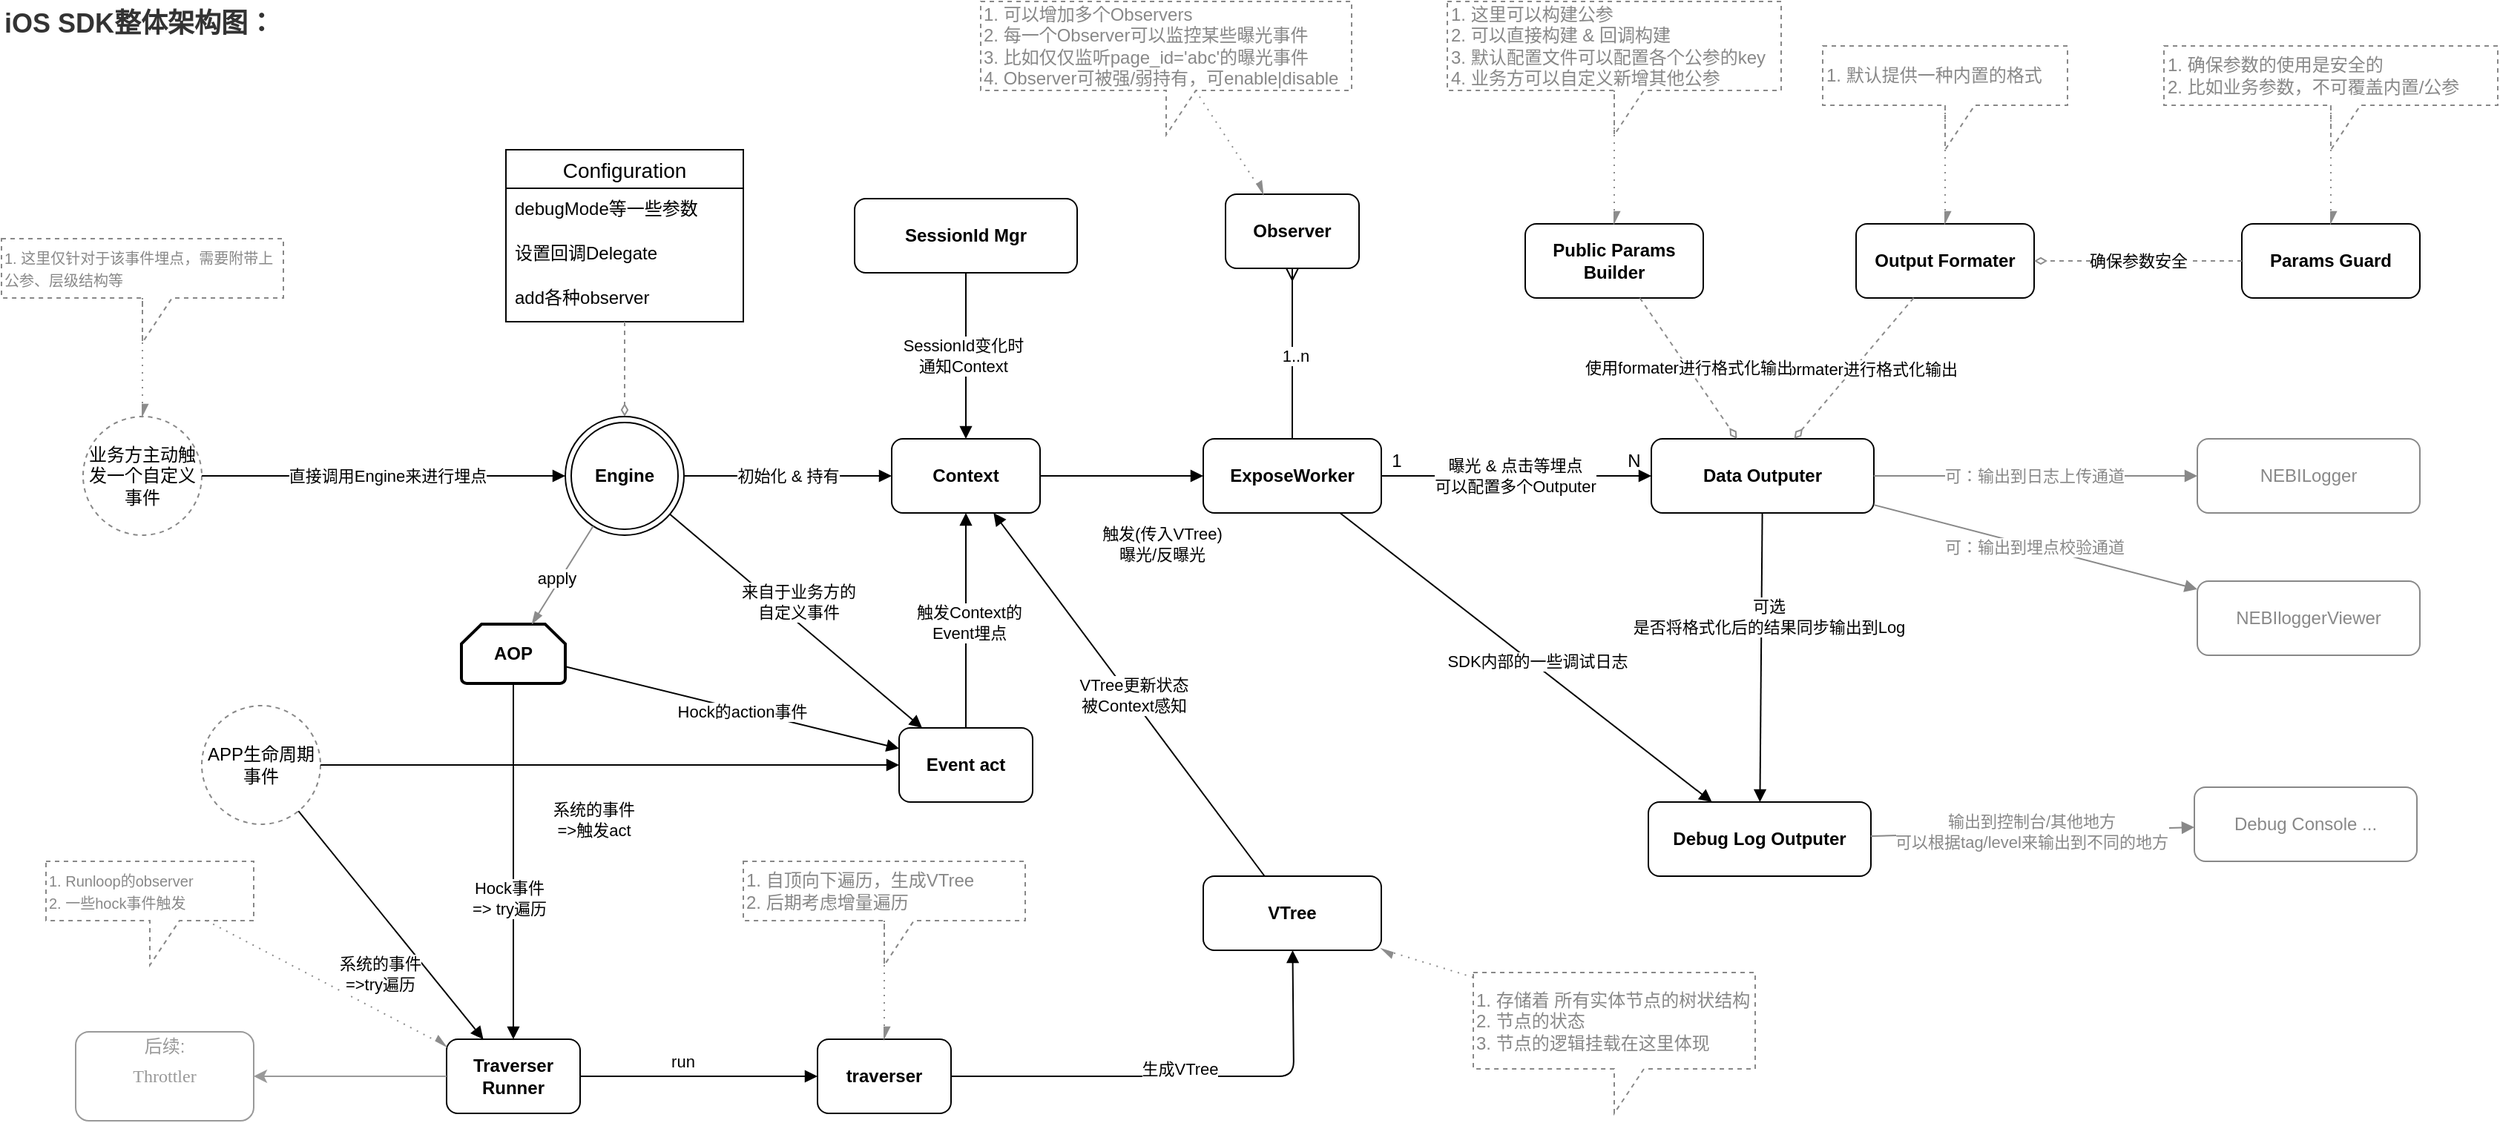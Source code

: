 <mxfile version="14.4.4" type="github">
  <diagram id="Fw7ZkmO-Fz_IXCNn4WgB" name="Page-1">
    <mxGraphModel dx="2858" dy="2300" grid="1" gridSize="10" guides="1" tooltips="1" connect="1" arrows="1" fold="1" page="1" pageScale="1" pageWidth="827" pageHeight="1169" math="0" shadow="0">
      <root>
        <mxCell id="0" />
        <mxCell id="1" parent="0" />
        <mxCell id="-9IPMKyI9ktzAvCkotJi-9" value="&lt;b&gt;Engine&lt;/b&gt;" style="ellipse;shape=doubleEllipse;whiteSpace=wrap;html=1;aspect=fixed;" parent="1" vertex="1">
          <mxGeometry x="180" y="150" width="80" height="80" as="geometry" />
        </mxCell>
        <mxCell id="-9IPMKyI9ktzAvCkotJi-31" value="Configuration" style="swimlane;fontStyle=0;childLayout=stackLayout;horizontal=1;startSize=26;horizontalStack=0;resizeParent=1;resizeParentMax=0;resizeLast=0;collapsible=1;marginBottom=0;align=center;fontSize=14;" parent="1" vertex="1">
          <mxGeometry x="140" y="-30" width="160" height="116" as="geometry">
            <mxRectangle x="130" y="-30" width="120" height="26" as="alternateBounds" />
          </mxGeometry>
        </mxCell>
        <mxCell id="-9IPMKyI9ktzAvCkotJi-32" value="debugMode等一些参数" style="text;strokeColor=none;fillColor=none;spacingLeft=4;spacingRight=4;overflow=hidden;rotatable=0;points=[[0,0.5],[1,0.5]];portConstraint=eastwest;fontSize=12;" parent="-9IPMKyI9ktzAvCkotJi-31" vertex="1">
          <mxGeometry y="26" width="160" height="30" as="geometry" />
        </mxCell>
        <mxCell id="-9IPMKyI9ktzAvCkotJi-33" value="设置回调Delegate" style="text;strokeColor=none;fillColor=none;spacingLeft=4;spacingRight=4;overflow=hidden;rotatable=0;points=[[0,0.5],[1,0.5]];portConstraint=eastwest;fontSize=12;" parent="-9IPMKyI9ktzAvCkotJi-31" vertex="1">
          <mxGeometry y="56" width="160" height="30" as="geometry" />
        </mxCell>
        <mxCell id="-9IPMKyI9ktzAvCkotJi-34" value="add各种observer" style="text;strokeColor=none;fillColor=none;spacingLeft=4;spacingRight=4;overflow=hidden;rotatable=0;points=[[0,0.5],[1,0.5]];portConstraint=eastwest;fontSize=12;" parent="-9IPMKyI9ktzAvCkotJi-31" vertex="1">
          <mxGeometry y="86" width="160" height="30" as="geometry" />
        </mxCell>
        <mxCell id="-9IPMKyI9ktzAvCkotJi-35" value="" style="endArrow=diamondThin;html=1;dashed=1;endFill=0;strokeColor=#8C8C8C;" parent="1" source="-9IPMKyI9ktzAvCkotJi-31" target="-9IPMKyI9ktzAvCkotJi-9" edge="1">
          <mxGeometry width="50" height="50" relative="1" as="geometry">
            <mxPoint x="300" y="320" as="sourcePoint" />
            <mxPoint x="350" y="270" as="targetPoint" />
          </mxGeometry>
        </mxCell>
        <mxCell id="-9IPMKyI9ktzAvCkotJi-37" value="&lt;b&gt;Observer&lt;/b&gt;" style="rounded=1;whiteSpace=wrap;html=1;" parent="1" vertex="1">
          <mxGeometry x="625" width="90" height="50" as="geometry" />
        </mxCell>
        <mxCell id="-9IPMKyI9ktzAvCkotJi-39" value="&lt;b&gt;AOP&lt;/b&gt;" style="strokeWidth=2;html=1;shape=mxgraph.flowchart.loop_limit;whiteSpace=wrap;" parent="1" vertex="1">
          <mxGeometry x="110" y="290" width="70" height="40" as="geometry" />
        </mxCell>
        <mxCell id="-9IPMKyI9ktzAvCkotJi-40" value="" style="endArrow=blockThin;html=1;endFill=1;strokeColor=#8C8C8C;" parent="1" source="-9IPMKyI9ktzAvCkotJi-9" target="-9IPMKyI9ktzAvCkotJi-39" edge="1">
          <mxGeometry width="50" height="50" relative="1" as="geometry">
            <mxPoint x="310" y="276" as="sourcePoint" />
            <mxPoint x="310" y="380" as="targetPoint" />
          </mxGeometry>
        </mxCell>
        <mxCell id="-9IPMKyI9ktzAvCkotJi-41" value="apply" style="edgeLabel;html=1;align=center;verticalAlign=middle;resizable=0;points=[];" parent="-9IPMKyI9ktzAvCkotJi-40" vertex="1" connectable="0">
          <mxGeometry x="0.199" y="2" relative="1" as="geometry">
            <mxPoint x="-2" y="-5.83" as="offset" />
          </mxGeometry>
        </mxCell>
        <mxCell id="-9IPMKyI9ktzAvCkotJi-42" value="&lt;b&gt;traverser&lt;/b&gt;" style="rounded=1;whiteSpace=wrap;html=1;" parent="1" vertex="1">
          <mxGeometry x="350" y="570" width="90" height="50" as="geometry" />
        </mxCell>
        <mxCell id="-9IPMKyI9ktzAvCkotJi-45" value="&lt;b&gt;Traverser&lt;br&gt;Runner&lt;/b&gt;" style="rounded=1;whiteSpace=wrap;html=1;" parent="1" vertex="1">
          <mxGeometry x="100" y="570" width="90" height="50" as="geometry" />
        </mxCell>
        <mxCell id="-9IPMKyI9ktzAvCkotJi-46" value="&lt;font color=&quot;#888888&quot; style=&quot;font-size: 10px&quot;&gt;1. Runloop的observer&lt;br style=&quot;font-size: 10px&quot;&gt;2. 一些hock事件触发&lt;/font&gt;" style="shape=callout;whiteSpace=wrap;html=1;perimeter=calloutPerimeter;align=left;dashed=1;strokeColor=#888888;" parent="1" vertex="1">
          <mxGeometry x="-170" y="450" width="140" height="70" as="geometry" />
        </mxCell>
        <mxCell id="-9IPMKyI9ktzAvCkotJi-47" value="" style="endArrow=async;html=1;dashed=1;endFill=1;strokeColor=#8C8C8C;dashPattern=1 4;" parent="1" source="-9IPMKyI9ktzAvCkotJi-46" target="-9IPMKyI9ktzAvCkotJi-45" edge="1">
          <mxGeometry width="50" height="50" relative="1" as="geometry">
            <mxPoint x="-200" y="450" as="sourcePoint" />
            <mxPoint x="-200" y="544" as="targetPoint" />
          </mxGeometry>
        </mxCell>
        <mxCell id="-9IPMKyI9ktzAvCkotJi-48" value="" style="endArrow=block;html=1;endFill=1;" parent="1" source="-9IPMKyI9ktzAvCkotJi-39" target="-9IPMKyI9ktzAvCkotJi-45" edge="1">
          <mxGeometry width="50" height="50" relative="1" as="geometry">
            <mxPoint x="430" y="390" as="sourcePoint" />
            <mxPoint x="480" y="340" as="targetPoint" />
          </mxGeometry>
        </mxCell>
        <mxCell id="-9IPMKyI9ktzAvCkotJi-62" value="Hock事件&lt;br&gt;=&amp;gt; try遍历" style="edgeLabel;html=1;align=center;verticalAlign=middle;resizable=0;points=[];" parent="-9IPMKyI9ktzAvCkotJi-48" vertex="1" connectable="0">
          <mxGeometry x="0.059" y="-1" relative="1" as="geometry">
            <mxPoint x="-2.31" y="17.33" as="offset" />
          </mxGeometry>
        </mxCell>
        <mxCell id="-9IPMKyI9ktzAvCkotJi-50" value="APP生命周期事件" style="ellipse;whiteSpace=wrap;html=1;aspect=fixed;dashed=1;strokeColor=#888888;" parent="1" vertex="1">
          <mxGeometry x="-65" y="345" width="80" height="80" as="geometry" />
        </mxCell>
        <mxCell id="-9IPMKyI9ktzAvCkotJi-51" value="" style="endArrow=block;html=1;endFill=1;" parent="1" source="-9IPMKyI9ktzAvCkotJi-50" target="-9IPMKyI9ktzAvCkotJi-45" edge="1">
          <mxGeometry width="50" height="50" relative="1" as="geometry">
            <mxPoint x="365" y="260" as="sourcePoint" />
            <mxPoint x="365" y="430" as="targetPoint" />
          </mxGeometry>
        </mxCell>
        <mxCell id="-9IPMKyI9ktzAvCkotJi-63" value="系统的事件&lt;br&gt;=&amp;gt;try遍历" style="edgeLabel;html=1;align=center;verticalAlign=middle;resizable=0;points=[];" parent="-9IPMKyI9ktzAvCkotJi-51" vertex="1" connectable="0">
          <mxGeometry x="-0.457" y="2" relative="1" as="geometry">
            <mxPoint x="19.08" y="69" as="offset" />
          </mxGeometry>
        </mxCell>
        <mxCell id="-9IPMKyI9ktzAvCkotJi-52" value="" style="endArrow=block;html=1;endFill=1;" parent="1" source="-9IPMKyI9ktzAvCkotJi-45" target="-9IPMKyI9ktzAvCkotJi-42" edge="1">
          <mxGeometry width="50" height="50" relative="1" as="geometry">
            <mxPoint x="540" y="490" as="sourcePoint" />
            <mxPoint x="540" y="660" as="targetPoint" />
          </mxGeometry>
        </mxCell>
        <mxCell id="-9IPMKyI9ktzAvCkotJi-61" value="run" style="edgeLabel;html=1;align=center;verticalAlign=middle;resizable=0;points=[];" parent="-9IPMKyI9ktzAvCkotJi-52" vertex="1" connectable="0">
          <mxGeometry x="-0.139" y="-1" relative="1" as="geometry">
            <mxPoint y="-11" as="offset" />
          </mxGeometry>
        </mxCell>
        <mxCell id="-9IPMKyI9ktzAvCkotJi-53" value="&lt;font color=&quot;#888888&quot;&gt;1. 自顶向下遍历，生成VTree&lt;br&gt;2. 后期考虑增量遍历&lt;br&gt;&lt;/font&gt;" style="shape=callout;whiteSpace=wrap;html=1;perimeter=calloutPerimeter;align=left;dashed=1;strokeColor=#888888;" parent="1" vertex="1">
          <mxGeometry x="300" y="450" width="190" height="70" as="geometry" />
        </mxCell>
        <mxCell id="-9IPMKyI9ktzAvCkotJi-54" value="" style="endArrow=async;html=1;dashed=1;endFill=1;strokeColor=#8C8C8C;dashPattern=1 4;" parent="1" source="-9IPMKyI9ktzAvCkotJi-53" target="-9IPMKyI9ktzAvCkotJi-42" edge="1">
          <mxGeometry width="50" height="50" relative="1" as="geometry">
            <mxPoint x="69.998" y="530" as="sourcePoint" />
            <mxPoint x="303.18" y="620" as="targetPoint" />
          </mxGeometry>
        </mxCell>
        <mxCell id="-9IPMKyI9ktzAvCkotJi-91" value="" style="edgeStyle=orthogonalEdgeStyle;rounded=0;orthogonalLoop=1;jettySize=auto;html=1;endArrow=ERmany;endFill=0;strokeColor=#000000;" parent="1" source="ZJUZ4eZtSbDHKU7JVQRD-1" target="-9IPMKyI9ktzAvCkotJi-37" edge="1">
          <mxGeometry relative="1" as="geometry" />
        </mxCell>
        <mxCell id="-9IPMKyI9ktzAvCkotJi-95" value="1..n" style="edgeLabel;html=1;align=center;verticalAlign=middle;resizable=0;points=[];" parent="-9IPMKyI9ktzAvCkotJi-91" vertex="1" connectable="0">
          <mxGeometry x="-0.027" y="-2" relative="1" as="geometry">
            <mxPoint as="offset" />
          </mxGeometry>
        </mxCell>
        <mxCell id="-9IPMKyI9ktzAvCkotJi-55" value="&lt;b&gt;VTree&lt;/b&gt;" style="rounded=1;whiteSpace=wrap;html=1;" parent="1" vertex="1">
          <mxGeometry x="610" y="460" width="120" height="50" as="geometry" />
        </mxCell>
        <mxCell id="-9IPMKyI9ktzAvCkotJi-56" value="" style="endArrow=block;html=1;endFill=1;" parent="1" source="-9IPMKyI9ktzAvCkotJi-42" target="-9IPMKyI9ktzAvCkotJi-55" edge="1">
          <mxGeometry width="50" height="50" relative="1" as="geometry">
            <mxPoint x="530" y="510" as="sourcePoint" />
            <mxPoint x="530" y="640" as="targetPoint" />
            <Array as="points">
              <mxPoint x="671" y="595" />
            </Array>
          </mxGeometry>
        </mxCell>
        <mxCell id="-9IPMKyI9ktzAvCkotJi-60" value="生成VTree" style="edgeLabel;html=1;align=center;verticalAlign=middle;resizable=0;points=[];" parent="-9IPMKyI9ktzAvCkotJi-56" vertex="1" connectable="0">
          <mxGeometry x="-0.011" y="-2" relative="1" as="geometry">
            <mxPoint x="-3" y="-7" as="offset" />
          </mxGeometry>
        </mxCell>
        <mxCell id="-9IPMKyI9ktzAvCkotJi-57" value="&lt;b&gt;Context&lt;/b&gt;" style="rounded=1;whiteSpace=wrap;html=1;" parent="1" vertex="1">
          <mxGeometry x="400" y="165" width="100" height="50" as="geometry" />
        </mxCell>
        <mxCell id="-9IPMKyI9ktzAvCkotJi-58" value="" style="endArrow=block;html=1;endFill=1;entryX=0;entryY=0.5;entryDx=0;entryDy=0;" parent="1" source="-9IPMKyI9ktzAvCkotJi-9" target="-9IPMKyI9ktzAvCkotJi-57" edge="1">
          <mxGeometry width="50" height="50" relative="1" as="geometry">
            <mxPoint x="290" y="300" as="sourcePoint" />
            <mxPoint x="290" y="430" as="targetPoint" />
          </mxGeometry>
        </mxCell>
        <mxCell id="-9IPMKyI9ktzAvCkotJi-59" value="初始化 &amp;amp; 持有" style="edgeLabel;html=1;align=center;verticalAlign=middle;resizable=0;points=[];" parent="-9IPMKyI9ktzAvCkotJi-58" vertex="1" connectable="0">
          <mxGeometry x="0.1" y="1" relative="1" as="geometry">
            <mxPoint x="-7" y="1" as="offset" />
          </mxGeometry>
        </mxCell>
        <mxCell id="-9IPMKyI9ktzAvCkotJi-67" value="" style="endArrow=block;html=1;endFill=1;" parent="1" source="-9IPMKyI9ktzAvCkotJi-55" target="-9IPMKyI9ktzAvCkotJi-57" edge="1">
          <mxGeometry width="50" height="50" relative="1" as="geometry">
            <mxPoint x="600.003" y="620" as="sourcePoint" />
            <mxPoint x="510" y="480" as="targetPoint" />
            <Array as="points" />
          </mxGeometry>
        </mxCell>
        <mxCell id="-9IPMKyI9ktzAvCkotJi-68" value="VTree更新状态&lt;br&gt;被Context感知" style="edgeLabel;html=1;align=center;verticalAlign=middle;resizable=0;points=[];" parent="-9IPMKyI9ktzAvCkotJi-67" vertex="1" connectable="0">
          <mxGeometry x="-0.011" y="-2" relative="1" as="geometry">
            <mxPoint as="offset" />
          </mxGeometry>
        </mxCell>
        <mxCell id="-9IPMKyI9ktzAvCkotJi-69" value="&lt;font color=&quot;#888888&quot;&gt;1. 存储着 所有实体节点的树状结构2. 节点的状态&lt;br&gt;3. 节点的逻辑挂载在这里体现&lt;br&gt;&lt;/font&gt;" style="shape=callout;whiteSpace=wrap;html=1;perimeter=calloutPerimeter;align=left;dashed=1;strokeColor=#888888;" parent="1" vertex="1">
          <mxGeometry x="792" y="525" width="190" height="95" as="geometry" />
        </mxCell>
        <mxCell id="-9IPMKyI9ktzAvCkotJi-70" value="" style="endArrow=async;html=1;dashed=1;endFill=1;strokeColor=#8C8C8C;dashPattern=1 4;" parent="1" source="-9IPMKyI9ktzAvCkotJi-69" target="-9IPMKyI9ktzAvCkotJi-55" edge="1">
          <mxGeometry width="50" height="50" relative="1" as="geometry">
            <mxPoint x="689" y="440" as="sourcePoint" />
            <mxPoint x="785" y="600" as="targetPoint" />
          </mxGeometry>
        </mxCell>
        <mxCell id="-9IPMKyI9ktzAvCkotJi-72" value="&lt;b&gt;Data Outputer&lt;/b&gt;" style="rounded=1;whiteSpace=wrap;html=1;" parent="1" vertex="1">
          <mxGeometry x="912" y="165" width="150" height="50" as="geometry" />
        </mxCell>
        <mxCell id="-9IPMKyI9ktzAvCkotJi-73" value="" style="endArrow=block;html=1;endFill=1;" parent="1" source="ZJUZ4eZtSbDHKU7JVQRD-1" target="-9IPMKyI9ktzAvCkotJi-72" edge="1">
          <mxGeometry width="50" height="50" relative="1" as="geometry">
            <mxPoint x="570" y="230" as="sourcePoint" />
            <mxPoint x="570" y="435" as="targetPoint" />
          </mxGeometry>
        </mxCell>
        <mxCell id="-9IPMKyI9ktzAvCkotJi-74" value="曝光 &amp;amp; 点击等埋点&lt;br&gt;可以配置多个Outputer" style="edgeLabel;html=1;align=center;verticalAlign=middle;resizable=0;points=[];" parent="-9IPMKyI9ktzAvCkotJi-73" vertex="1" connectable="0">
          <mxGeometry x="-0.011" y="-2" relative="1" as="geometry">
            <mxPoint y="-2" as="offset" />
          </mxGeometry>
        </mxCell>
        <mxCell id="-9IPMKyI9ktzAvCkotJi-76" value="&lt;b&gt;Output Formater&lt;/b&gt;" style="rounded=1;whiteSpace=wrap;html=1;" parent="1" vertex="1">
          <mxGeometry x="1050" y="20" width="120" height="50" as="geometry" />
        </mxCell>
        <mxCell id="-9IPMKyI9ktzAvCkotJi-79" value="使用formater进行格式化输出" style="endArrow=diamondThin;html=1;dashed=1;endFill=0;strokeColor=#8C8C8C;" parent="1" source="-9IPMKyI9ktzAvCkotJi-76" target="-9IPMKyI9ktzAvCkotJi-72" edge="1">
          <mxGeometry width="50" height="50" relative="1" as="geometry">
            <mxPoint x="842" y="50" as="sourcePoint" />
            <mxPoint x="842" y="114" as="targetPoint" />
          </mxGeometry>
        </mxCell>
        <mxCell id="-9IPMKyI9ktzAvCkotJi-82" value="&lt;b&gt;Event act&lt;/b&gt;" style="rounded=1;whiteSpace=wrap;html=1;" parent="1" vertex="1">
          <mxGeometry x="405" y="360" width="90" height="50" as="geometry" />
        </mxCell>
        <mxCell id="-9IPMKyI9ktzAvCkotJi-83" value="" style="endArrow=block;html=1;endFill=1;" parent="1" source="-9IPMKyI9ktzAvCkotJi-39" target="-9IPMKyI9ktzAvCkotJi-82" edge="1">
          <mxGeometry width="50" height="50" relative="1" as="geometry">
            <mxPoint x="215" y="340" as="sourcePoint" />
            <mxPoint x="215" y="430" as="targetPoint" />
          </mxGeometry>
        </mxCell>
        <mxCell id="-9IPMKyI9ktzAvCkotJi-84" value="Hock的action事件" style="edgeLabel;html=1;align=center;verticalAlign=middle;resizable=0;points=[];" parent="-9IPMKyI9ktzAvCkotJi-83" vertex="1" connectable="0">
          <mxGeometry x="0.059" y="-1" relative="1" as="geometry">
            <mxPoint as="offset" />
          </mxGeometry>
        </mxCell>
        <mxCell id="-9IPMKyI9ktzAvCkotJi-86" value="" style="endArrow=block;html=1;endFill=1;" parent="1" source="-9IPMKyI9ktzAvCkotJi-50" target="-9IPMKyI9ktzAvCkotJi-82" edge="1">
          <mxGeometry width="50" height="50" relative="1" as="geometry">
            <mxPoint x="10.001" y="230.003" as="sourcePoint" />
            <mxPoint x="132.255" y="316.77" as="targetPoint" />
            <Array as="points" />
          </mxGeometry>
        </mxCell>
        <mxCell id="-9IPMKyI9ktzAvCkotJi-87" value="系统的事件&lt;br&gt;=&amp;gt;触发act" style="edgeLabel;html=1;align=center;verticalAlign=middle;resizable=0;points=[];" parent="-9IPMKyI9ktzAvCkotJi-86" vertex="1" connectable="0">
          <mxGeometry x="-0.457" y="2" relative="1" as="geometry">
            <mxPoint x="77.89" y="39.23" as="offset" />
          </mxGeometry>
        </mxCell>
        <mxCell id="-9IPMKyI9ktzAvCkotJi-88" value="" style="endArrow=block;html=1;endFill=1;" parent="1" source="-9IPMKyI9ktzAvCkotJi-82" target="-9IPMKyI9ktzAvCkotJi-57" edge="1">
          <mxGeometry width="50" height="50" relative="1" as="geometry">
            <mxPoint x="460" y="610" as="sourcePoint" />
            <mxPoint x="460" y="225" as="targetPoint" />
          </mxGeometry>
        </mxCell>
        <mxCell id="-9IPMKyI9ktzAvCkotJi-89" value="触发Context的&lt;br&gt;Event埋点" style="edgeLabel;html=1;align=center;verticalAlign=middle;resizable=0;points=[];" parent="-9IPMKyI9ktzAvCkotJi-88" vertex="1" connectable="0">
          <mxGeometry x="-0.011" y="-2" relative="1" as="geometry">
            <mxPoint as="offset" />
          </mxGeometry>
        </mxCell>
        <mxCell id="-9IPMKyI9ktzAvCkotJi-96" value="&lt;font color=&quot;#888888&quot;&gt;1. 可以增加多个Observers&lt;br&gt;2. 每一个Observer可以监控某些曝光事件&lt;br&gt;3. 比如仅仅监听page_id=&#39;abc&#39;的曝光事件&lt;br&gt;4. Observer可被强/弱持有，可enable|disable&lt;br&gt;&lt;/font&gt;" style="shape=callout;whiteSpace=wrap;html=1;perimeter=calloutPerimeter;align=left;dashed=1;strokeColor=#888888;" parent="1" vertex="1">
          <mxGeometry x="460" y="-130" width="250" height="90" as="geometry" />
        </mxCell>
        <mxCell id="-9IPMKyI9ktzAvCkotJi-97" value="" style="endArrow=async;html=1;dashed=1;endFill=1;strokeColor=#8C8C8C;dashPattern=1 4;" parent="1" source="-9IPMKyI9ktzAvCkotJi-96" target="-9IPMKyI9ktzAvCkotJi-37" edge="1">
          <mxGeometry width="50" height="50" relative="1" as="geometry">
            <mxPoint x="30" y="639.545" as="sourcePoint" />
            <mxPoint x="105" y="639.186" as="targetPoint" />
          </mxGeometry>
        </mxCell>
        <mxCell id="-9IPMKyI9ktzAvCkotJi-98" value="&lt;b&gt;Public Params &lt;br&gt;Builder&lt;/b&gt;" style="rounded=1;whiteSpace=wrap;html=1;" parent="1" vertex="1">
          <mxGeometry x="827" y="20" width="120" height="50" as="geometry" />
        </mxCell>
        <mxCell id="-9IPMKyI9ktzAvCkotJi-99" value="&lt;font color=&quot;#888888&quot;&gt;1. 这里可以构建公参&lt;br&gt;2. 可以直接构建 &amp;amp; 回调构建&lt;br&gt;3. 默认配置文件可以配置各个公参的key&lt;br&gt;4. 业务方可以自定义新增其他公参&lt;br&gt;&lt;/font&gt;" style="shape=callout;whiteSpace=wrap;html=1;perimeter=calloutPerimeter;align=left;dashed=1;strokeColor=#888888;" parent="1" vertex="1">
          <mxGeometry x="774.5" y="-130" width="225" height="90" as="geometry" />
        </mxCell>
        <mxCell id="-9IPMKyI9ktzAvCkotJi-100" value="" style="endArrow=async;html=1;dashed=1;endFill=1;strokeColor=#8C8C8C;dashPattern=1 4;" parent="1" source="-9IPMKyI9ktzAvCkotJi-99" target="-9IPMKyI9ktzAvCkotJi-98" edge="1">
          <mxGeometry width="50" height="50" relative="1" as="geometry">
            <mxPoint x="1441.663" y="150" as="sourcePoint" />
            <mxPoint x="1381.997" y="195" as="targetPoint" />
          </mxGeometry>
        </mxCell>
        <mxCell id="-9IPMKyI9ktzAvCkotJi-101" value="使用formater进行格式化输出" style="endArrow=diamondThin;html=1;dashed=1;endFill=0;strokeColor=#8C8C8C;" parent="1" source="-9IPMKyI9ktzAvCkotJi-98" target="-9IPMKyI9ktzAvCkotJi-72" edge="1">
          <mxGeometry width="50" height="50" relative="1" as="geometry">
            <mxPoint x="1007" y="80" as="sourcePoint" />
            <mxPoint x="1007" y="175" as="targetPoint" />
          </mxGeometry>
        </mxCell>
        <mxCell id="-9IPMKyI9ktzAvCkotJi-102" value="&lt;b&gt;Debug Log Outputer&lt;/b&gt;" style="rounded=1;whiteSpace=wrap;html=1;" parent="1" vertex="1">
          <mxGeometry x="910" y="410" width="150" height="50" as="geometry" />
        </mxCell>
        <mxCell id="-9IPMKyI9ktzAvCkotJi-103" value="" style="endArrow=block;html=1;endFill=1;" parent="1" source="ZJUZ4eZtSbDHKU7JVQRD-1" target="-9IPMKyI9ktzAvCkotJi-102" edge="1">
          <mxGeometry width="50" height="50" relative="1" as="geometry">
            <mxPoint x="460" y="269.58" as="sourcePoint" />
            <mxPoint x="620" y="269.58" as="targetPoint" />
          </mxGeometry>
        </mxCell>
        <mxCell id="-9IPMKyI9ktzAvCkotJi-104" value="SDK内部的一些调试日志" style="edgeLabel;html=1;align=center;verticalAlign=middle;resizable=0;points=[];" parent="-9IPMKyI9ktzAvCkotJi-103" vertex="1" connectable="0">
          <mxGeometry x="-0.011" y="-2" relative="1" as="geometry">
            <mxPoint x="9.52" y="1.33" as="offset" />
          </mxGeometry>
        </mxCell>
        <mxCell id="-9IPMKyI9ktzAvCkotJi-106" value="&lt;font color=&quot;#888888&quot;&gt;1. 默认提供一种内置的格式&lt;br&gt;&lt;/font&gt;" style="shape=callout;whiteSpace=wrap;html=1;perimeter=calloutPerimeter;align=left;dashed=1;strokeColor=#888888;" parent="1" vertex="1">
          <mxGeometry x="1027.5" y="-100" width="165" height="70" as="geometry" />
        </mxCell>
        <mxCell id="-9IPMKyI9ktzAvCkotJi-107" value="" style="endArrow=async;html=1;dashed=1;endFill=1;strokeColor=#8C8C8C;dashPattern=1 4;" parent="1" source="-9IPMKyI9ktzAvCkotJi-106" target="-9IPMKyI9ktzAvCkotJi-76" edge="1">
          <mxGeometry width="50" height="50" relative="1" as="geometry">
            <mxPoint x="1232" y="-40.0" as="sourcePoint" />
            <mxPoint x="1232" y="30" as="targetPoint" />
          </mxGeometry>
        </mxCell>
        <mxCell id="-9IPMKyI9ktzAvCkotJi-108" value="N" style="text;html=1;align=center;verticalAlign=middle;resizable=0;points=[];autosize=1;" parent="1" vertex="1">
          <mxGeometry x="890" y="170" width="20" height="20" as="geometry" />
        </mxCell>
        <mxCell id="-9IPMKyI9ktzAvCkotJi-110" value="1" style="text;html=1;align=center;verticalAlign=middle;resizable=0;points=[];autosize=1;" parent="1" vertex="1">
          <mxGeometry x="730" y="170" width="20" height="20" as="geometry" />
        </mxCell>
        <mxCell id="-9IPMKyI9ktzAvCkotJi-111" value="&lt;b&gt;SessionId Mgr&lt;/b&gt;" style="rounded=1;whiteSpace=wrap;html=1;" parent="1" vertex="1">
          <mxGeometry x="375" y="3" width="150" height="50" as="geometry" />
        </mxCell>
        <mxCell id="-9IPMKyI9ktzAvCkotJi-112" value="" style="endArrow=block;html=1;endFill=1;" parent="1" source="-9IPMKyI9ktzAvCkotJi-111" target="-9IPMKyI9ktzAvCkotJi-57" edge="1">
          <mxGeometry width="50" height="50" relative="1" as="geometry">
            <mxPoint x="550" y="495" as="sourcePoint" />
            <mxPoint x="550" y="110" as="targetPoint" />
          </mxGeometry>
        </mxCell>
        <mxCell id="-9IPMKyI9ktzAvCkotJi-113" value="SessionId变化时&lt;br&gt;通知Context" style="edgeLabel;html=1;align=center;verticalAlign=middle;resizable=0;points=[];" parent="-9IPMKyI9ktzAvCkotJi-112" vertex="1" connectable="0">
          <mxGeometry x="-0.011" y="-2" relative="1" as="geometry">
            <mxPoint as="offset" />
          </mxGeometry>
        </mxCell>
        <mxCell id="-9IPMKyI9ktzAvCkotJi-114" value="&lt;b&gt;Params Guard&lt;br&gt;&lt;/b&gt;" style="rounded=1;whiteSpace=wrap;html=1;" parent="1" vertex="1">
          <mxGeometry x="1310" y="20" width="120" height="50" as="geometry" />
        </mxCell>
        <mxCell id="-9IPMKyI9ktzAvCkotJi-115" value="&lt;font color=&quot;#888888&quot;&gt;1. 确保参数的使用是安全的&lt;br&gt;2. 比如业务参数，不可覆盖内置/公参&lt;br&gt;&lt;/font&gt;" style="shape=callout;whiteSpace=wrap;html=1;perimeter=calloutPerimeter;align=left;dashed=1;strokeColor=#888888;" parent="1" vertex="1">
          <mxGeometry x="1257.5" y="-100" width="225" height="70" as="geometry" />
        </mxCell>
        <mxCell id="-9IPMKyI9ktzAvCkotJi-116" value="确保参数安全" style="endArrow=diamondThin;html=1;dashed=1;endFill=0;strokeColor=#8C8C8C;" parent="1" source="-9IPMKyI9ktzAvCkotJi-114" target="-9IPMKyI9ktzAvCkotJi-76" edge="1">
          <mxGeometry width="50" height="50" relative="1" as="geometry">
            <mxPoint x="1198.379" y="80" as="sourcePoint" />
            <mxPoint x="1070.621" y="175" as="targetPoint" />
          </mxGeometry>
        </mxCell>
        <mxCell id="-9IPMKyI9ktzAvCkotJi-117" value="" style="endArrow=async;html=1;dashed=1;endFill=1;strokeColor=#8C8C8C;dashPattern=1 4;" parent="1" source="-9IPMKyI9ktzAvCkotJi-115" target="-9IPMKyI9ktzAvCkotJi-114" edge="1">
          <mxGeometry width="50" height="50" relative="1" as="geometry">
            <mxPoint x="1222" y="-50.0" as="sourcePoint" />
            <mxPoint x="1222" y="20" as="targetPoint" />
          </mxGeometry>
        </mxCell>
        <mxCell id="-9IPMKyI9ktzAvCkotJi-118" value="&lt;font color=&quot;#888888&quot;&gt;NEBILogger&lt;/font&gt;" style="rounded=1;whiteSpace=wrap;html=1;strokeColor=#888888;" parent="1" vertex="1">
          <mxGeometry x="1280" y="165" width="150" height="50" as="geometry" />
        </mxCell>
        <mxCell id="-9IPMKyI9ktzAvCkotJi-120" value="" style="endArrow=block;html=1;endFill=1;strokeColor=#888888;" parent="1" source="-9IPMKyI9ktzAvCkotJi-72" target="-9IPMKyI9ktzAvCkotJi-118" edge="1">
          <mxGeometry width="50" height="50" relative="1" as="geometry">
            <mxPoint x="1312" y="280.719" as="sourcePoint" />
            <mxPoint x="1518.667" y="369.29" as="targetPoint" />
          </mxGeometry>
        </mxCell>
        <mxCell id="-9IPMKyI9ktzAvCkotJi-121" value="&lt;font color=&quot;#888888&quot;&gt;可：输出到日志上传通道&lt;/font&gt;" style="edgeLabel;html=1;align=center;verticalAlign=middle;resizable=0;points=[];" parent="-9IPMKyI9ktzAvCkotJi-120" vertex="1" connectable="0">
          <mxGeometry x="-0.011" y="-2" relative="1" as="geometry">
            <mxPoint y="-2" as="offset" />
          </mxGeometry>
        </mxCell>
        <mxCell id="-9IPMKyI9ktzAvCkotJi-122" value="&lt;font color=&quot;#888888&quot;&gt;Debug Console ...&lt;/font&gt;" style="rounded=1;whiteSpace=wrap;html=1;strokeColor=#888888;" parent="1" vertex="1">
          <mxGeometry x="1278" y="400" width="150" height="50" as="geometry" />
        </mxCell>
        <mxCell id="-9IPMKyI9ktzAvCkotJi-123" value="" style="endArrow=block;html=1;endFill=1;strokeColor=#888888;" parent="1" source="-9IPMKyI9ktzAvCkotJi-102" target="-9IPMKyI9ktzAvCkotJi-122" edge="1">
          <mxGeometry width="50" height="50" relative="1" as="geometry">
            <mxPoint x="1080" y="404.58" as="sourcePoint" />
            <mxPoint x="1370" y="404.58" as="targetPoint" />
          </mxGeometry>
        </mxCell>
        <mxCell id="-9IPMKyI9ktzAvCkotJi-124" value="&lt;font color=&quot;#888888&quot;&gt;输出到控制台/其他地方&lt;br&gt;可以根据tag/level来输出到不同的地方&lt;br&gt;&lt;/font&gt;" style="edgeLabel;html=1;align=center;verticalAlign=middle;resizable=0;points=[];" parent="-9IPMKyI9ktzAvCkotJi-123" vertex="1" connectable="0">
          <mxGeometry x="-0.011" y="-2" relative="1" as="geometry">
            <mxPoint y="-2" as="offset" />
          </mxGeometry>
        </mxCell>
        <mxCell id="-9IPMKyI9ktzAvCkotJi-125" value="" style="endArrow=block;html=1;endFill=1;" parent="1" source="-9IPMKyI9ktzAvCkotJi-72" target="-9IPMKyI9ktzAvCkotJi-102" edge="1">
          <mxGeometry width="50" height="50" relative="1" as="geometry">
            <mxPoint x="1012" y="550" as="sourcePoint" />
            <mxPoint x="1237" y="675" as="targetPoint" />
          </mxGeometry>
        </mxCell>
        <mxCell id="-9IPMKyI9ktzAvCkotJi-126" value="可选&lt;br&gt;是否将格式化后的结果同步输出到Log" style="edgeLabel;html=1;align=center;verticalAlign=middle;resizable=0;points=[];" parent="-9IPMKyI9ktzAvCkotJi-125" vertex="1" connectable="0">
          <mxGeometry x="-0.011" y="-2" relative="1" as="geometry">
            <mxPoint x="7" y="-26.67" as="offset" />
          </mxGeometry>
        </mxCell>
        <mxCell id="-9IPMKyI9ktzAvCkotJi-127" value="业务方主动触发一个自定义事件" style="ellipse;whiteSpace=wrap;html=1;aspect=fixed;dashed=1;strokeColor=#888888;" parent="1" vertex="1">
          <mxGeometry x="-145" y="150" width="80" height="80" as="geometry" />
        </mxCell>
        <mxCell id="-9IPMKyI9ktzAvCkotJi-128" value="" style="endArrow=block;html=1;endFill=1;" parent="1" source="-9IPMKyI9ktzAvCkotJi-127" target="-9IPMKyI9ktzAvCkotJi-9" edge="1">
          <mxGeometry width="50" height="50" relative="1" as="geometry">
            <mxPoint x="-360.005" y="280.001" as="sourcePoint" />
            <mxPoint x="-133.251" y="410.06" as="targetPoint" />
          </mxGeometry>
        </mxCell>
        <mxCell id="-9IPMKyI9ktzAvCkotJi-129" value="直接调用Engine来进行埋点" style="edgeLabel;html=1;align=center;verticalAlign=middle;resizable=0;points=[];" parent="-9IPMKyI9ktzAvCkotJi-128" vertex="1" connectable="0">
          <mxGeometry x="-0.457" y="2" relative="1" as="geometry">
            <mxPoint x="58.33" y="2.0" as="offset" />
          </mxGeometry>
        </mxCell>
        <mxCell id="-9IPMKyI9ktzAvCkotJi-130" value="&lt;font color=&quot;#888888&quot; style=&quot;font-size: 10px&quot;&gt;1. 这里仅针对于该事件埋点，需要附带上公参、层级结构等&lt;br&gt;&lt;/font&gt;" style="shape=callout;whiteSpace=wrap;html=1;perimeter=calloutPerimeter;align=left;dashed=1;strokeColor=#888888;" parent="1" vertex="1">
          <mxGeometry x="-200" y="30" width="190" height="70" as="geometry" />
        </mxCell>
        <mxCell id="-9IPMKyI9ktzAvCkotJi-131" value="" style="endArrow=async;html=1;dashed=1;endFill=1;strokeColor=#8C8C8C;dashPattern=1 4;" parent="1" source="-9IPMKyI9ktzAvCkotJi-130" target="-9IPMKyI9ktzAvCkotJi-127" edge="1">
          <mxGeometry width="50" height="50" relative="1" as="geometry">
            <mxPoint x="-390" y="169.755" as="sourcePoint" />
            <mxPoint x="-295" y="169.17" as="targetPoint" />
          </mxGeometry>
        </mxCell>
        <mxCell id="-9IPMKyI9ktzAvCkotJi-132" value="" style="endArrow=block;html=1;endFill=1;" parent="1" source="-9IPMKyI9ktzAvCkotJi-9" target="-9IPMKyI9ktzAvCkotJi-82" edge="1">
          <mxGeometry width="50" height="50" relative="1" as="geometry">
            <mxPoint x="270.001" y="260" as="sourcePoint" />
            <mxPoint x="359.656" y="360" as="targetPoint" />
            <Array as="points" />
          </mxGeometry>
        </mxCell>
        <mxCell id="-9IPMKyI9ktzAvCkotJi-133" value="来自于业务方的&lt;br&gt;自定义事件" style="edgeLabel;html=1;align=center;verticalAlign=middle;resizable=0;points=[];" parent="-9IPMKyI9ktzAvCkotJi-132" vertex="1" connectable="0">
          <mxGeometry x="0.059" y="-1" relative="1" as="geometry">
            <mxPoint x="-3.22" y="-18.67" as="offset" />
          </mxGeometry>
        </mxCell>
        <mxCell id="ZJUZ4eZtSbDHKU7JVQRD-1" value="&lt;b&gt;ExposeWorker&lt;/b&gt;" style="rounded=1;whiteSpace=wrap;html=1;" vertex="1" parent="1">
          <mxGeometry x="610" y="165" width="120" height="50" as="geometry" />
        </mxCell>
        <mxCell id="ZJUZ4eZtSbDHKU7JVQRD-2" value="" style="endArrow=block;html=1;endFill=1;" edge="1" parent="1" source="-9IPMKyI9ktzAvCkotJi-57" target="ZJUZ4eZtSbDHKU7JVQRD-1">
          <mxGeometry width="50" height="50" relative="1" as="geometry">
            <mxPoint x="460" y="225" as="sourcePoint" />
            <mxPoint x="460" y="620" as="targetPoint" />
            <Array as="points" />
          </mxGeometry>
        </mxCell>
        <mxCell id="ZJUZ4eZtSbDHKU7JVQRD-3" value="触发(传入VTree)&lt;br&gt;曝光/反曝光" style="edgeLabel;html=1;align=center;verticalAlign=middle;resizable=0;points=[];" vertex="1" connectable="0" parent="ZJUZ4eZtSbDHKU7JVQRD-2">
          <mxGeometry x="-0.011" y="-2" relative="1" as="geometry">
            <mxPoint x="27.74" y="43.26" as="offset" />
          </mxGeometry>
        </mxCell>
        <mxCell id="ZJUZ4eZtSbDHKU7JVQRD-6" style="rounded=0;orthogonalLoop=1;jettySize=auto;html=1;strokeColor=#999999;" edge="1" parent="1" source="-9IPMKyI9ktzAvCkotJi-45" target="ZJUZ4eZtSbDHKU7JVQRD-10">
          <mxGeometry relative="1" as="geometry">
            <mxPoint x="1109.5" y="929" as="sourcePoint" />
            <mxPoint x="1109.5" y="779" as="targetPoint" />
          </mxGeometry>
        </mxCell>
        <mxCell id="ZJUZ4eZtSbDHKU7JVQRD-10" value="&lt;p class=&quot;p1&quot; style=&quot;margin: 0px ; font-stretch: normal ; line-height: normal ; font-family: &amp;#34;menlo&amp;#34;&quot;&gt;&lt;font color=&quot;#999999&quot;&gt;Throttler&lt;/font&gt;&lt;/p&gt;" style="rounded=1;whiteSpace=wrap;html=1;strokeColor=#999999;" vertex="1" parent="1">
          <mxGeometry x="-150" y="565" width="120" height="60" as="geometry" />
        </mxCell>
        <mxCell id="ZJUZ4eZtSbDHKU7JVQRD-11" value="后续:" style="text;html=1;strokeColor=none;fillColor=none;align=center;verticalAlign=middle;whiteSpace=wrap;rounded=0;dashed=1;fontColor=#999999;" vertex="1" parent="1">
          <mxGeometry x="-110" y="565" width="40" height="20" as="geometry" />
        </mxCell>
        <mxCell id="ZJUZ4eZtSbDHKU7JVQRD-12" value="&lt;font color=&quot;#888888&quot;&gt;NEBIloggerViewer&lt;/font&gt;" style="rounded=1;whiteSpace=wrap;html=1;strokeColor=#888888;" vertex="1" parent="1">
          <mxGeometry x="1280" y="261" width="150" height="50" as="geometry" />
        </mxCell>
        <mxCell id="ZJUZ4eZtSbDHKU7JVQRD-13" value="" style="endArrow=block;html=1;endFill=1;strokeColor=#888888;" edge="1" parent="1" source="-9IPMKyI9ktzAvCkotJi-72" target="ZJUZ4eZtSbDHKU7JVQRD-12">
          <mxGeometry width="50" height="50" relative="1" as="geometry">
            <mxPoint x="1072" y="200" as="sourcePoint" />
            <mxPoint x="1290" y="200" as="targetPoint" />
          </mxGeometry>
        </mxCell>
        <mxCell id="ZJUZ4eZtSbDHKU7JVQRD-14" value="&lt;font color=&quot;#888888&quot;&gt;可：输出到埋点校验通道&lt;/font&gt;" style="edgeLabel;html=1;align=center;verticalAlign=middle;resizable=0;points=[];" vertex="1" connectable="0" parent="ZJUZ4eZtSbDHKU7JVQRD-13">
          <mxGeometry x="-0.011" y="-2" relative="1" as="geometry">
            <mxPoint y="-2" as="offset" />
          </mxGeometry>
        </mxCell>
        <mxCell id="ZJUZ4eZtSbDHKU7JVQRD-15" value="&lt;font color=&quot;#333333&quot; style=&quot;font-size: 18px&quot;&gt;&lt;b style=&quot;font-size: 18px&quot;&gt;iOS SDK整体架构图：&lt;/b&gt;&lt;/font&gt;" style="text;html=1;strokeColor=none;fillColor=none;align=left;verticalAlign=middle;whiteSpace=wrap;rounded=0;dashed=1;fontColor=#999999;fontSize=18;" vertex="1" parent="1">
          <mxGeometry x="-200" y="-130" width="260" height="30" as="geometry" />
        </mxCell>
      </root>
    </mxGraphModel>
  </diagram>
</mxfile>
